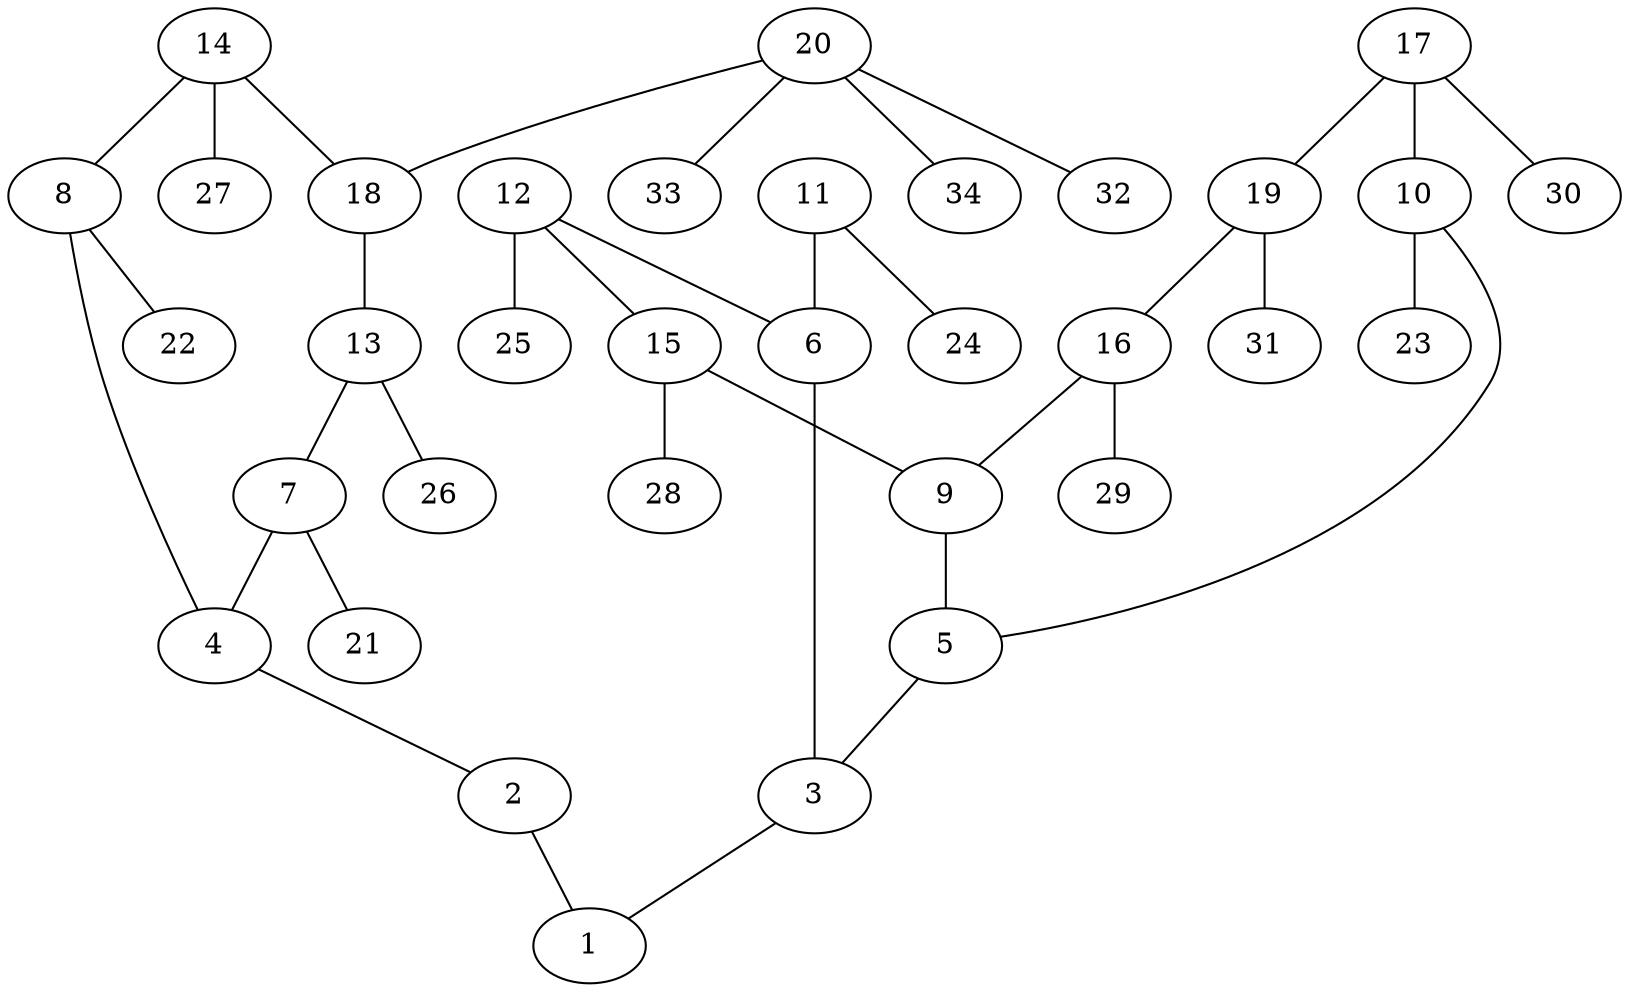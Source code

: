 graph molecule_708 {
	1	 [chem=N];
	2	 [chem=N];
	2 -- 1	 [valence=2];
	3	 [chem=C];
	3 -- 1	 [valence=1];
	4	 [chem=C];
	4 -- 2	 [valence=1];
	5	 [chem=C];
	5 -- 3	 [valence=2];
	6	 [chem=C];
	6 -- 3	 [valence=1];
	7	 [chem=C];
	7 -- 4	 [valence=2];
	21	 [chem=H];
	7 -- 21	 [valence=1];
	8	 [chem=C];
	8 -- 4	 [valence=1];
	22	 [chem=H];
	8 -- 22	 [valence=1];
	9	 [chem=C];
	9 -- 5	 [valence=1];
	10	 [chem=C];
	10 -- 5	 [valence=1];
	23	 [chem=H];
	10 -- 23	 [valence=1];
	11	 [chem=O];
	11 -- 6	 [valence=1];
	24	 [chem=H];
	11 -- 24	 [valence=1];
	12	 [chem=C];
	12 -- 6	 [valence=2];
	15	 [chem=C];
	12 -- 15	 [valence=1];
	25	 [chem=H];
	12 -- 25	 [valence=1];
	13	 [chem=C];
	13 -- 7	 [valence=1];
	26	 [chem=H];
	13 -- 26	 [valence=1];
	14	 [chem=C];
	14 -- 8	 [valence=2];
	18	 [chem=C];
	14 -- 18	 [valence=1];
	27	 [chem=H];
	14 -- 27	 [valence=1];
	15 -- 9	 [valence=2];
	28	 [chem=H];
	15 -- 28	 [valence=1];
	16	 [chem=C];
	16 -- 9	 [valence=1];
	29	 [chem=H];
	16 -- 29	 [valence=1];
	17	 [chem=C];
	17 -- 10	 [valence=2];
	19	 [chem=C];
	17 -- 19	 [valence=1];
	30	 [chem=H];
	17 -- 30	 [valence=1];
	18 -- 13	 [valence=2];
	19 -- 16	 [valence=2];
	31	 [chem=H];
	19 -- 31	 [valence=1];
	20	 [chem=C];
	20 -- 18	 [valence=1];
	32	 [chem=H];
	20 -- 32	 [valence=1];
	33	 [chem=H];
	20 -- 33	 [valence=1];
	34	 [chem=H];
	20 -- 34	 [valence=1];
}

